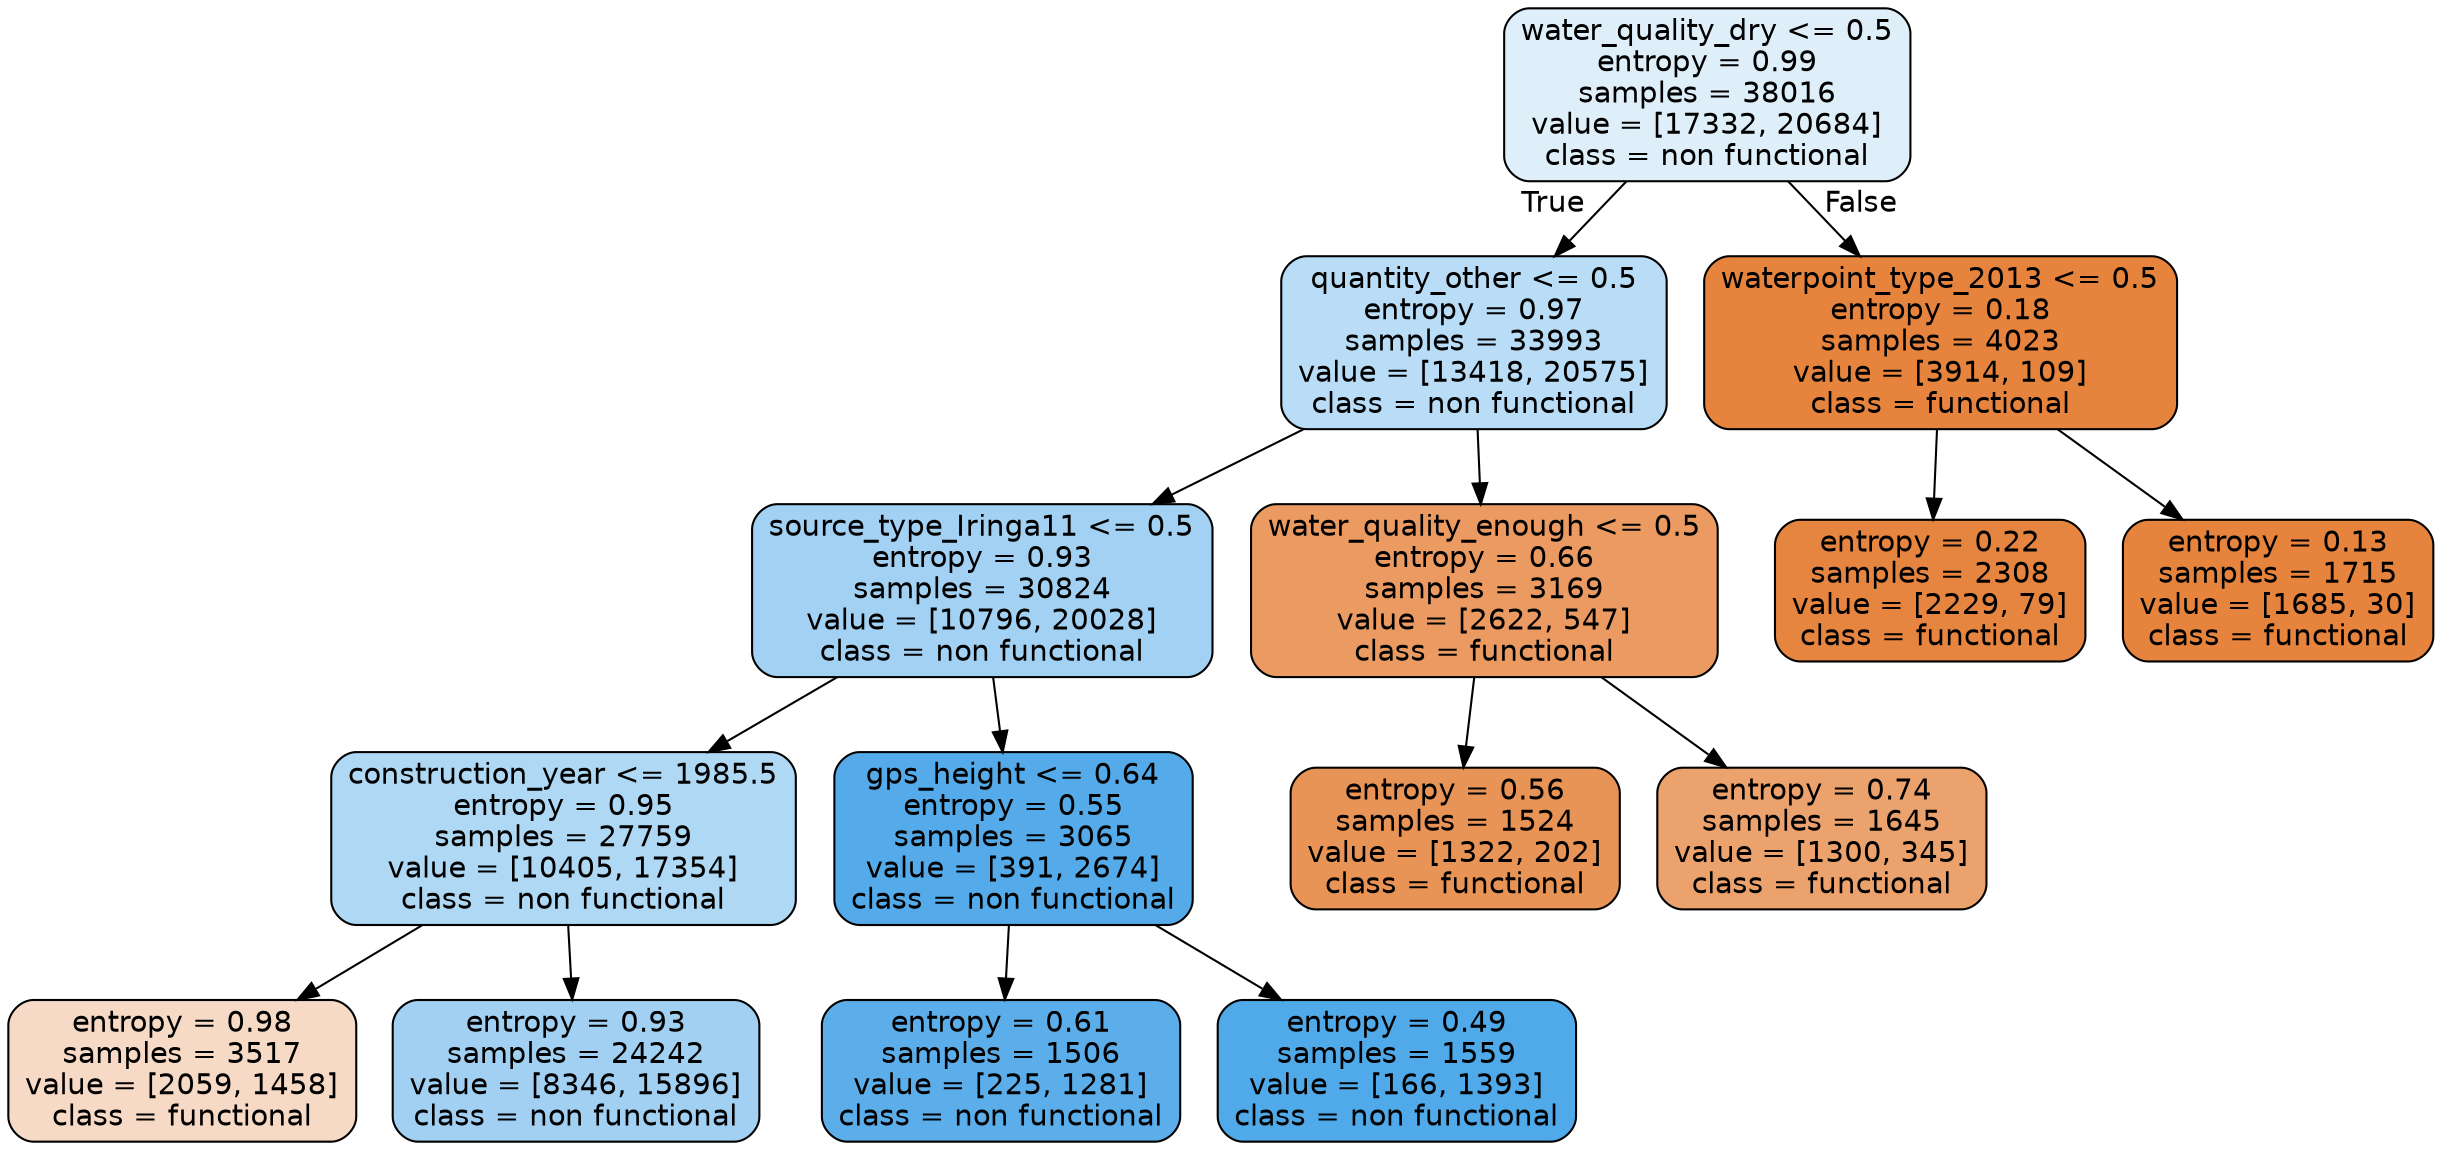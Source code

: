 digraph Tree {
node [shape=box, style="filled, rounded", color="black", fontname=helvetica] ;
edge [fontname=helvetica] ;
0 [label="water_quality_dry <= 0.5\nentropy = 0.99\nsamples = 38016\nvalue = [17332, 20684]\nclass = non functional", fillcolor="#399de529"] ;
1 [label="quantity_other <= 0.5\nentropy = 0.97\nsamples = 33993\nvalue = [13418, 20575]\nclass = non functional", fillcolor="#399de559"] ;
0 -> 1 [labeldistance=2.5, labelangle=45, headlabel="True"] ;
2 [label="source_type_Iringa11 <= 0.5\nentropy = 0.93\nsamples = 30824\nvalue = [10796, 20028]\nclass = non functional", fillcolor="#399de576"] ;
1 -> 2 ;
3 [label="construction_year <= 1985.5\nentropy = 0.95\nsamples = 27759\nvalue = [10405, 17354]\nclass = non functional", fillcolor="#399de566"] ;
2 -> 3 ;
4 [label="entropy = 0.98\nsamples = 3517\nvalue = [2059, 1458]\nclass = functional", fillcolor="#e581394a"] ;
3 -> 4 ;
5 [label="entropy = 0.93\nsamples = 24242\nvalue = [8346, 15896]\nclass = non functional", fillcolor="#399de579"] ;
3 -> 5 ;
6 [label="gps_height <= 0.64\nentropy = 0.55\nsamples = 3065\nvalue = [391, 2674]\nclass = non functional", fillcolor="#399de5da"] ;
2 -> 6 ;
7 [label="entropy = 0.61\nsamples = 1506\nvalue = [225, 1281]\nclass = non functional", fillcolor="#399de5d2"] ;
6 -> 7 ;
8 [label="entropy = 0.49\nsamples = 1559\nvalue = [166, 1393]\nclass = non functional", fillcolor="#399de5e1"] ;
6 -> 8 ;
9 [label="water_quality_enough <= 0.5\nentropy = 0.66\nsamples = 3169\nvalue = [2622, 547]\nclass = functional", fillcolor="#e58139ca"] ;
1 -> 9 ;
10 [label="entropy = 0.56\nsamples = 1524\nvalue = [1322, 202]\nclass = functional", fillcolor="#e58139d8"] ;
9 -> 10 ;
11 [label="entropy = 0.74\nsamples = 1645\nvalue = [1300, 345]\nclass = functional", fillcolor="#e58139bb"] ;
9 -> 11 ;
12 [label="waterpoint_type_2013 <= 0.5\nentropy = 0.18\nsamples = 4023\nvalue = [3914, 109]\nclass = functional", fillcolor="#e58139f8"] ;
0 -> 12 [labeldistance=2.5, labelangle=-45, headlabel="False"] ;
13 [label="entropy = 0.22\nsamples = 2308\nvalue = [2229, 79]\nclass = functional", fillcolor="#e58139f6"] ;
12 -> 13 ;
14 [label="entropy = 0.13\nsamples = 1715\nvalue = [1685, 30]\nclass = functional", fillcolor="#e58139fa"] ;
12 -> 14 ;
}
